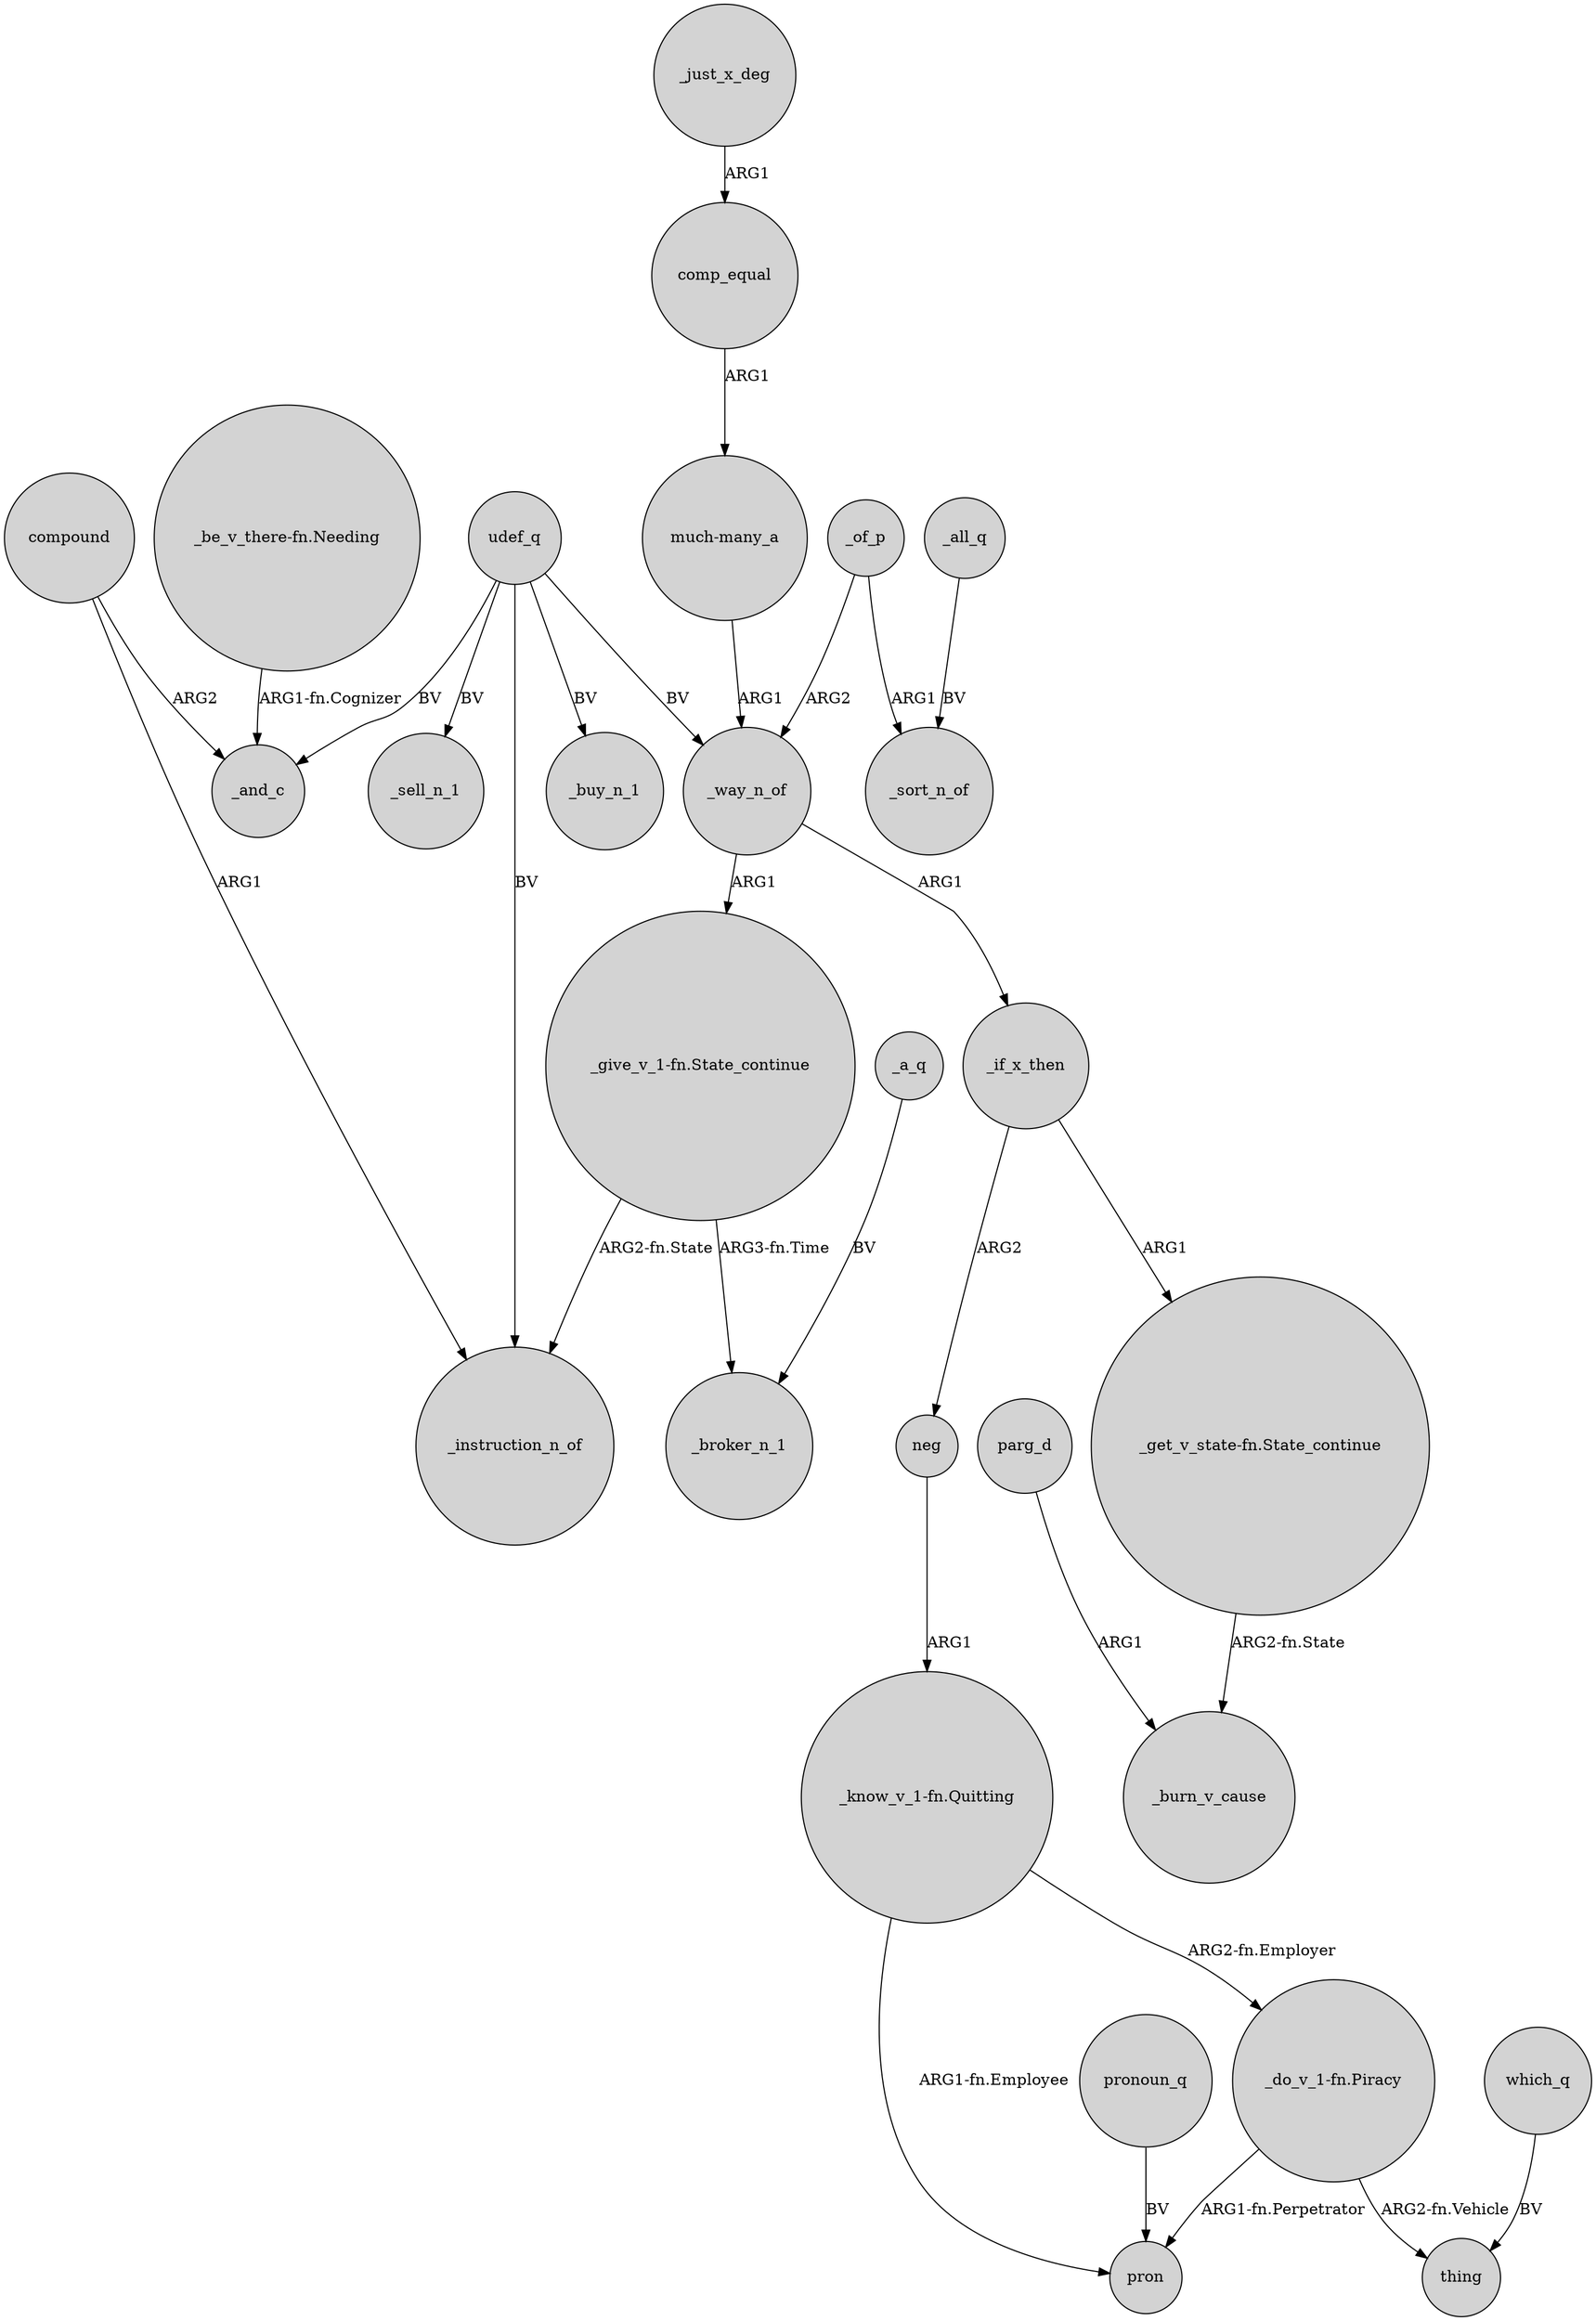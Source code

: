 digraph {
	node [shape=circle style=filled]
	_if_x_then -> neg [label=ARG2]
	udef_q -> _sell_n_1 [label=BV]
	parg_d -> _burn_v_cause [label=ARG1]
	_of_p -> _sort_n_of [label=ARG1]
	"_know_v_1-fn.Quitting" -> pron [label="ARG1-fn.Employee"]
	"_give_v_1-fn.State_continue" -> _instruction_n_of [label="ARG2-fn.State"]
	which_q -> thing [label=BV]
	compound -> _instruction_n_of [label=ARG1]
	udef_q -> _buy_n_1 [label=BV]
	"much-many_a" -> _way_n_of [label=ARG1]
	_a_q -> _broker_n_1 [label=BV]
	udef_q -> _and_c [label=BV]
	_just_x_deg -> comp_equal [label=ARG1]
	compound -> _and_c [label=ARG2]
	"_give_v_1-fn.State_continue" -> _broker_n_1 [label="ARG3-fn.Time"]
	pronoun_q -> pron [label=BV]
	comp_equal -> "much-many_a" [label=ARG1]
	_way_n_of -> "_give_v_1-fn.State_continue" [label=ARG1]
	_all_q -> _sort_n_of [label=BV]
	"_know_v_1-fn.Quitting" -> "_do_v_1-fn.Piracy" [label="ARG2-fn.Employer"]
	"_do_v_1-fn.Piracy" -> pron [label="ARG1-fn.Perpetrator"]
	_if_x_then -> "_get_v_state-fn.State_continue" [label=ARG1]
	udef_q -> _way_n_of [label=BV]
	"_get_v_state-fn.State_continue" -> _burn_v_cause [label="ARG2-fn.State"]
	_way_n_of -> _if_x_then [label=ARG1]
	_of_p -> _way_n_of [label=ARG2]
	neg -> "_know_v_1-fn.Quitting" [label=ARG1]
	udef_q -> _instruction_n_of [label=BV]
	"_be_v_there-fn.Needing" -> _and_c [label="ARG1-fn.Cognizer"]
	"_do_v_1-fn.Piracy" -> thing [label="ARG2-fn.Vehicle"]
}
